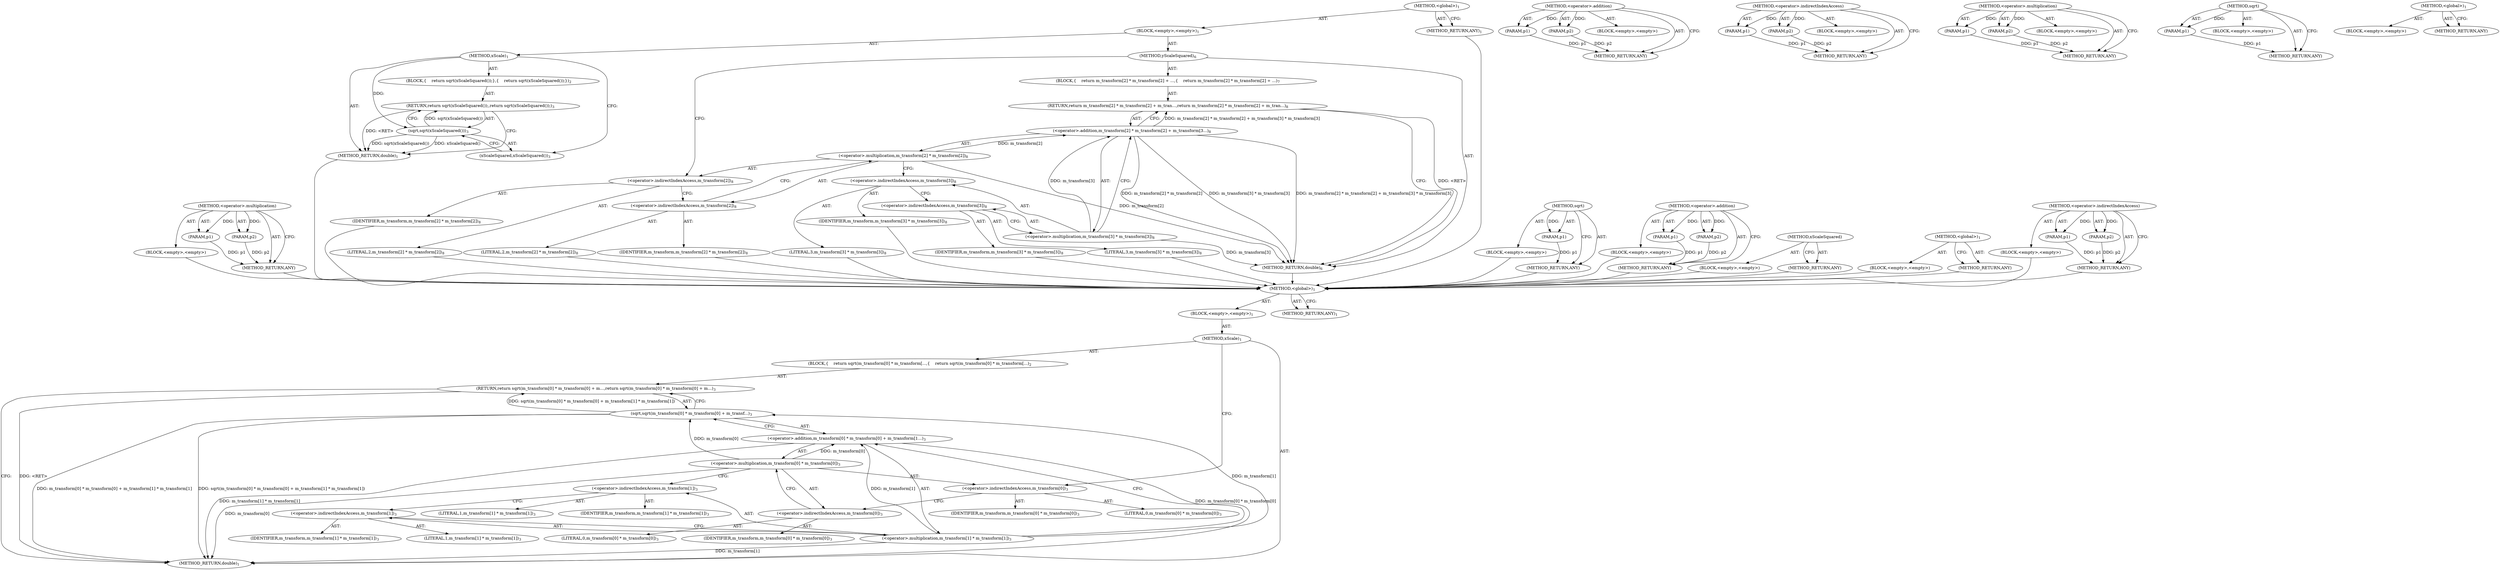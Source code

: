 digraph "&lt;operator&gt;.indirectIndexAccess" {
vulnerable_6 [label=<(METHOD,&lt;global&gt;)<SUB>1</SUB>>];
vulnerable_7 [label=<(BLOCK,&lt;empty&gt;,&lt;empty&gt;)<SUB>1</SUB>>];
vulnerable_8 [label=<(METHOD,xScale)<SUB>1</SUB>>];
vulnerable_9 [label=<(BLOCK,{
    return sqrt(m_transform[0] * m_transform[...,{
    return sqrt(m_transform[0] * m_transform[...)<SUB>2</SUB>>];
vulnerable_10 [label=<(RETURN,return sqrt(m_transform[0] * m_transform[0] + m...,return sqrt(m_transform[0] * m_transform[0] + m...)<SUB>3</SUB>>];
vulnerable_11 [label=<(sqrt,sqrt(m_transform[0] * m_transform[0] + m_transf...)<SUB>3</SUB>>];
vulnerable_12 [label=<(&lt;operator&gt;.addition,m_transform[0] * m_transform[0] + m_transform[1...)<SUB>3</SUB>>];
vulnerable_13 [label=<(&lt;operator&gt;.multiplication,m_transform[0] * m_transform[0])<SUB>3</SUB>>];
vulnerable_14 [label=<(&lt;operator&gt;.indirectIndexAccess,m_transform[0])<SUB>3</SUB>>];
vulnerable_15 [label=<(IDENTIFIER,m_transform,m_transform[0] * m_transform[0])<SUB>3</SUB>>];
vulnerable_16 [label=<(LITERAL,0,m_transform[0] * m_transform[0])<SUB>3</SUB>>];
vulnerable_17 [label=<(&lt;operator&gt;.indirectIndexAccess,m_transform[0])<SUB>3</SUB>>];
vulnerable_18 [label=<(IDENTIFIER,m_transform,m_transform[0] * m_transform[0])<SUB>3</SUB>>];
vulnerable_19 [label=<(LITERAL,0,m_transform[0] * m_transform[0])<SUB>3</SUB>>];
vulnerable_20 [label=<(&lt;operator&gt;.multiplication,m_transform[1] * m_transform[1])<SUB>3</SUB>>];
vulnerable_21 [label=<(&lt;operator&gt;.indirectIndexAccess,m_transform[1])<SUB>3</SUB>>];
vulnerable_22 [label=<(IDENTIFIER,m_transform,m_transform[1] * m_transform[1])<SUB>3</SUB>>];
vulnerable_23 [label=<(LITERAL,1,m_transform[1] * m_transform[1])<SUB>3</SUB>>];
vulnerable_24 [label=<(&lt;operator&gt;.indirectIndexAccess,m_transform[1])<SUB>3</SUB>>];
vulnerable_25 [label=<(IDENTIFIER,m_transform,m_transform[1] * m_transform[1])<SUB>3</SUB>>];
vulnerable_26 [label=<(LITERAL,1,m_transform[1] * m_transform[1])<SUB>3</SUB>>];
vulnerable_27 [label=<(METHOD_RETURN,double)<SUB>1</SUB>>];
vulnerable_29 [label=<(METHOD_RETURN,ANY)<SUB>1</SUB>>];
vulnerable_50 [label=<(METHOD,&lt;operator&gt;.addition)>];
vulnerable_51 [label=<(PARAM,p1)>];
vulnerable_52 [label=<(PARAM,p2)>];
vulnerable_53 [label=<(BLOCK,&lt;empty&gt;,&lt;empty&gt;)>];
vulnerable_54 [label=<(METHOD_RETURN,ANY)>];
vulnerable_60 [label=<(METHOD,&lt;operator&gt;.indirectIndexAccess)>];
vulnerable_61 [label=<(PARAM,p1)>];
vulnerable_62 [label=<(PARAM,p2)>];
vulnerable_63 [label=<(BLOCK,&lt;empty&gt;,&lt;empty&gt;)>];
vulnerable_64 [label=<(METHOD_RETURN,ANY)>];
vulnerable_55 [label=<(METHOD,&lt;operator&gt;.multiplication)>];
vulnerable_56 [label=<(PARAM,p1)>];
vulnerable_57 [label=<(PARAM,p2)>];
vulnerable_58 [label=<(BLOCK,&lt;empty&gt;,&lt;empty&gt;)>];
vulnerable_59 [label=<(METHOD_RETURN,ANY)>];
vulnerable_46 [label=<(METHOD,sqrt)>];
vulnerable_47 [label=<(PARAM,p1)>];
vulnerable_48 [label=<(BLOCK,&lt;empty&gt;,&lt;empty&gt;)>];
vulnerable_49 [label=<(METHOD_RETURN,ANY)>];
vulnerable_40 [label=<(METHOD,&lt;global&gt;)<SUB>1</SUB>>];
vulnerable_41 [label=<(BLOCK,&lt;empty&gt;,&lt;empty&gt;)>];
vulnerable_42 [label=<(METHOD_RETURN,ANY)>];
fixed_64 [label=<(METHOD,&lt;operator&gt;.multiplication)>];
fixed_65 [label=<(PARAM,p1)>];
fixed_66 [label=<(PARAM,p2)>];
fixed_67 [label=<(BLOCK,&lt;empty&gt;,&lt;empty&gt;)>];
fixed_68 [label=<(METHOD_RETURN,ANY)>];
fixed_6 [label=<(METHOD,&lt;global&gt;)<SUB>1</SUB>>];
fixed_7 [label=<(BLOCK,&lt;empty&gt;,&lt;empty&gt;)<SUB>1</SUB>>];
fixed_8 [label=<(METHOD,xScale)<SUB>1</SUB>>];
fixed_9 [label=<(BLOCK,{
    return sqrt(xScaleSquared());
},{
    return sqrt(xScaleSquared());
})<SUB>2</SUB>>];
fixed_10 [label=<(RETURN,return sqrt(xScaleSquared());,return sqrt(xScaleSquared());)<SUB>3</SUB>>];
fixed_11 [label=<(sqrt,sqrt(xScaleSquared()))<SUB>3</SUB>>];
fixed_12 [label=<(xScaleSquared,xScaleSquared())<SUB>3</SUB>>];
fixed_13 [label=<(METHOD_RETURN,double)<SUB>1</SUB>>];
fixed_15 [label=<(METHOD,yScaleSquared)<SUB>6</SUB>>];
fixed_16 [label=<(BLOCK,{
    return m_transform[2] * m_transform[2] + ...,{
    return m_transform[2] * m_transform[2] + ...)<SUB>7</SUB>>];
fixed_17 [label=<(RETURN,return m_transform[2] * m_transform[2] + m_tran...,return m_transform[2] * m_transform[2] + m_tran...)<SUB>8</SUB>>];
fixed_18 [label=<(&lt;operator&gt;.addition,m_transform[2] * m_transform[2] + m_transform[3...)<SUB>8</SUB>>];
fixed_19 [label=<(&lt;operator&gt;.multiplication,m_transform[2] * m_transform[2])<SUB>8</SUB>>];
fixed_20 [label=<(&lt;operator&gt;.indirectIndexAccess,m_transform[2])<SUB>8</SUB>>];
fixed_21 [label=<(IDENTIFIER,m_transform,m_transform[2] * m_transform[2])<SUB>8</SUB>>];
fixed_22 [label=<(LITERAL,2,m_transform[2] * m_transform[2])<SUB>8</SUB>>];
fixed_23 [label=<(&lt;operator&gt;.indirectIndexAccess,m_transform[2])<SUB>8</SUB>>];
fixed_24 [label=<(IDENTIFIER,m_transform,m_transform[2] * m_transform[2])<SUB>8</SUB>>];
fixed_25 [label=<(LITERAL,2,m_transform[2] * m_transform[2])<SUB>8</SUB>>];
fixed_26 [label=<(&lt;operator&gt;.multiplication,m_transform[3] * m_transform[3])<SUB>8</SUB>>];
fixed_27 [label=<(&lt;operator&gt;.indirectIndexAccess,m_transform[3])<SUB>8</SUB>>];
fixed_28 [label=<(IDENTIFIER,m_transform,m_transform[3] * m_transform[3])<SUB>8</SUB>>];
fixed_29 [label=<(LITERAL,3,m_transform[3] * m_transform[3])<SUB>8</SUB>>];
fixed_30 [label=<(&lt;operator&gt;.indirectIndexAccess,m_transform[3])<SUB>8</SUB>>];
fixed_31 [label=<(IDENTIFIER,m_transform,m_transform[3] * m_transform[3])<SUB>8</SUB>>];
fixed_32 [label=<(LITERAL,3,m_transform[3] * m_transform[3])<SUB>8</SUB>>];
fixed_33 [label=<(METHOD_RETURN,double)<SUB>6</SUB>>];
fixed_35 [label=<(METHOD_RETURN,ANY)<SUB>1</SUB>>];
fixed_52 [label=<(METHOD,sqrt)>];
fixed_53 [label=<(PARAM,p1)>];
fixed_54 [label=<(BLOCK,&lt;empty&gt;,&lt;empty&gt;)>];
fixed_55 [label=<(METHOD_RETURN,ANY)>];
fixed_59 [label=<(METHOD,&lt;operator&gt;.addition)>];
fixed_60 [label=<(PARAM,p1)>];
fixed_61 [label=<(PARAM,p2)>];
fixed_62 [label=<(BLOCK,&lt;empty&gt;,&lt;empty&gt;)>];
fixed_63 [label=<(METHOD_RETURN,ANY)>];
fixed_56 [label=<(METHOD,xScaleSquared)>];
fixed_57 [label=<(BLOCK,&lt;empty&gt;,&lt;empty&gt;)>];
fixed_58 [label=<(METHOD_RETURN,ANY)>];
fixed_46 [label=<(METHOD,&lt;global&gt;)<SUB>1</SUB>>];
fixed_47 [label=<(BLOCK,&lt;empty&gt;,&lt;empty&gt;)>];
fixed_48 [label=<(METHOD_RETURN,ANY)>];
fixed_69 [label=<(METHOD,&lt;operator&gt;.indirectIndexAccess)>];
fixed_70 [label=<(PARAM,p1)>];
fixed_71 [label=<(PARAM,p2)>];
fixed_72 [label=<(BLOCK,&lt;empty&gt;,&lt;empty&gt;)>];
fixed_73 [label=<(METHOD_RETURN,ANY)>];
vulnerable_6 -> vulnerable_7  [key=0, label="AST: "];
vulnerable_6 -> vulnerable_29  [key=0, label="AST: "];
vulnerable_6 -> vulnerable_29  [key=1, label="CFG: "];
vulnerable_7 -> vulnerable_8  [key=0, label="AST: "];
vulnerable_8 -> vulnerable_9  [key=0, label="AST: "];
vulnerable_8 -> vulnerable_27  [key=0, label="AST: "];
vulnerable_8 -> vulnerable_14  [key=0, label="CFG: "];
vulnerable_9 -> vulnerable_10  [key=0, label="AST: "];
vulnerable_10 -> vulnerable_11  [key=0, label="AST: "];
vulnerable_10 -> vulnerable_27  [key=0, label="CFG: "];
vulnerable_10 -> vulnerable_27  [key=1, label="DDG: &lt;RET&gt;"];
vulnerable_11 -> vulnerable_12  [key=0, label="AST: "];
vulnerable_11 -> vulnerable_10  [key=0, label="CFG: "];
vulnerable_11 -> vulnerable_10  [key=1, label="DDG: sqrt(m_transform[0] * m_transform[0] + m_transform[1] * m_transform[1])"];
vulnerable_11 -> vulnerable_27  [key=0, label="DDG: m_transform[0] * m_transform[0] + m_transform[1] * m_transform[1]"];
vulnerable_11 -> vulnerable_27  [key=1, label="DDG: sqrt(m_transform[0] * m_transform[0] + m_transform[1] * m_transform[1])"];
vulnerable_12 -> vulnerable_13  [key=0, label="AST: "];
vulnerable_12 -> vulnerable_20  [key=0, label="AST: "];
vulnerable_12 -> vulnerable_11  [key=0, label="CFG: "];
vulnerable_12 -> vulnerable_27  [key=0, label="DDG: m_transform[0] * m_transform[0]"];
vulnerable_12 -> vulnerable_27  [key=1, label="DDG: m_transform[1] * m_transform[1]"];
vulnerable_13 -> vulnerable_14  [key=0, label="AST: "];
vulnerable_13 -> vulnerable_17  [key=0, label="AST: "];
vulnerable_13 -> vulnerable_21  [key=0, label="CFG: "];
vulnerable_13 -> vulnerable_27  [key=0, label="DDG: m_transform[0]"];
vulnerable_13 -> vulnerable_11  [key=0, label="DDG: m_transform[0]"];
vulnerable_13 -> vulnerable_12  [key=0, label="DDG: m_transform[0]"];
vulnerable_14 -> vulnerable_15  [key=0, label="AST: "];
vulnerable_14 -> vulnerable_16  [key=0, label="AST: "];
vulnerable_14 -> vulnerable_17  [key=0, label="CFG: "];
vulnerable_17 -> vulnerable_18  [key=0, label="AST: "];
vulnerable_17 -> vulnerable_19  [key=0, label="AST: "];
vulnerable_17 -> vulnerable_13  [key=0, label="CFG: "];
vulnerable_20 -> vulnerable_21  [key=0, label="AST: "];
vulnerable_20 -> vulnerable_24  [key=0, label="AST: "];
vulnerable_20 -> vulnerable_12  [key=0, label="CFG: "];
vulnerable_20 -> vulnerable_12  [key=1, label="DDG: m_transform[1]"];
vulnerable_20 -> vulnerable_27  [key=0, label="DDG: m_transform[1]"];
vulnerable_20 -> vulnerable_11  [key=0, label="DDG: m_transform[1]"];
vulnerable_21 -> vulnerable_22  [key=0, label="AST: "];
vulnerable_21 -> vulnerable_23  [key=0, label="AST: "];
vulnerable_21 -> vulnerable_24  [key=0, label="CFG: "];
vulnerable_24 -> vulnerable_25  [key=0, label="AST: "];
vulnerable_24 -> vulnerable_26  [key=0, label="AST: "];
vulnerable_24 -> vulnerable_20  [key=0, label="CFG: "];
vulnerable_50 -> vulnerable_51  [key=0, label="AST: "];
vulnerable_50 -> vulnerable_51  [key=1, label="DDG: "];
vulnerable_50 -> vulnerable_53  [key=0, label="AST: "];
vulnerable_50 -> vulnerable_52  [key=0, label="AST: "];
vulnerable_50 -> vulnerable_52  [key=1, label="DDG: "];
vulnerable_50 -> vulnerable_54  [key=0, label="AST: "];
vulnerable_50 -> vulnerable_54  [key=1, label="CFG: "];
vulnerable_51 -> vulnerable_54  [key=0, label="DDG: p1"];
vulnerable_52 -> vulnerable_54  [key=0, label="DDG: p2"];
vulnerable_60 -> vulnerable_61  [key=0, label="AST: "];
vulnerable_60 -> vulnerable_61  [key=1, label="DDG: "];
vulnerable_60 -> vulnerable_63  [key=0, label="AST: "];
vulnerable_60 -> vulnerable_62  [key=0, label="AST: "];
vulnerable_60 -> vulnerable_62  [key=1, label="DDG: "];
vulnerable_60 -> vulnerable_64  [key=0, label="AST: "];
vulnerable_60 -> vulnerable_64  [key=1, label="CFG: "];
vulnerable_61 -> vulnerable_64  [key=0, label="DDG: p1"];
vulnerable_62 -> vulnerable_64  [key=0, label="DDG: p2"];
vulnerable_55 -> vulnerable_56  [key=0, label="AST: "];
vulnerable_55 -> vulnerable_56  [key=1, label="DDG: "];
vulnerable_55 -> vulnerable_58  [key=0, label="AST: "];
vulnerable_55 -> vulnerable_57  [key=0, label="AST: "];
vulnerable_55 -> vulnerable_57  [key=1, label="DDG: "];
vulnerable_55 -> vulnerable_59  [key=0, label="AST: "];
vulnerable_55 -> vulnerable_59  [key=1, label="CFG: "];
vulnerable_56 -> vulnerable_59  [key=0, label="DDG: p1"];
vulnerable_57 -> vulnerable_59  [key=0, label="DDG: p2"];
vulnerable_46 -> vulnerable_47  [key=0, label="AST: "];
vulnerable_46 -> vulnerable_47  [key=1, label="DDG: "];
vulnerable_46 -> vulnerable_48  [key=0, label="AST: "];
vulnerable_46 -> vulnerable_49  [key=0, label="AST: "];
vulnerable_46 -> vulnerable_49  [key=1, label="CFG: "];
vulnerable_47 -> vulnerable_49  [key=0, label="DDG: p1"];
vulnerable_40 -> vulnerable_41  [key=0, label="AST: "];
vulnerable_40 -> vulnerable_42  [key=0, label="AST: "];
vulnerable_40 -> vulnerable_42  [key=1, label="CFG: "];
fixed_64 -> fixed_65  [key=0, label="AST: "];
fixed_64 -> fixed_65  [key=1, label="DDG: "];
fixed_64 -> fixed_67  [key=0, label="AST: "];
fixed_64 -> fixed_66  [key=0, label="AST: "];
fixed_64 -> fixed_66  [key=1, label="DDG: "];
fixed_64 -> fixed_68  [key=0, label="AST: "];
fixed_64 -> fixed_68  [key=1, label="CFG: "];
fixed_65 -> fixed_68  [key=0, label="DDG: p1"];
fixed_66 -> fixed_68  [key=0, label="DDG: p2"];
fixed_67 -> vulnerable_6  [key=0];
fixed_68 -> vulnerable_6  [key=0];
fixed_6 -> fixed_7  [key=0, label="AST: "];
fixed_6 -> fixed_35  [key=0, label="AST: "];
fixed_6 -> fixed_35  [key=1, label="CFG: "];
fixed_7 -> fixed_8  [key=0, label="AST: "];
fixed_7 -> fixed_15  [key=0, label="AST: "];
fixed_8 -> fixed_9  [key=0, label="AST: "];
fixed_8 -> fixed_13  [key=0, label="AST: "];
fixed_8 -> fixed_12  [key=0, label="CFG: "];
fixed_8 -> fixed_11  [key=0, label="DDG: "];
fixed_9 -> fixed_10  [key=0, label="AST: "];
fixed_10 -> fixed_11  [key=0, label="AST: "];
fixed_10 -> fixed_13  [key=0, label="CFG: "];
fixed_10 -> fixed_13  [key=1, label="DDG: &lt;RET&gt;"];
fixed_11 -> fixed_12  [key=0, label="AST: "];
fixed_11 -> fixed_10  [key=0, label="CFG: "];
fixed_11 -> fixed_10  [key=1, label="DDG: sqrt(xScaleSquared())"];
fixed_11 -> fixed_13  [key=0, label="DDG: xScaleSquared()"];
fixed_11 -> fixed_13  [key=1, label="DDG: sqrt(xScaleSquared())"];
fixed_12 -> fixed_11  [key=0, label="CFG: "];
fixed_13 -> vulnerable_6  [key=0];
fixed_15 -> fixed_16  [key=0, label="AST: "];
fixed_15 -> fixed_33  [key=0, label="AST: "];
fixed_15 -> fixed_20  [key=0, label="CFG: "];
fixed_16 -> fixed_17  [key=0, label="AST: "];
fixed_17 -> fixed_18  [key=0, label="AST: "];
fixed_17 -> fixed_33  [key=0, label="CFG: "];
fixed_17 -> fixed_33  [key=1, label="DDG: &lt;RET&gt;"];
fixed_18 -> fixed_19  [key=0, label="AST: "];
fixed_18 -> fixed_26  [key=0, label="AST: "];
fixed_18 -> fixed_17  [key=0, label="CFG: "];
fixed_18 -> fixed_17  [key=1, label="DDG: m_transform[2] * m_transform[2] + m_transform[3] * m_transform[3]"];
fixed_18 -> fixed_33  [key=0, label="DDG: m_transform[2] * m_transform[2]"];
fixed_18 -> fixed_33  [key=1, label="DDG: m_transform[3] * m_transform[3]"];
fixed_18 -> fixed_33  [key=2, label="DDG: m_transform[2] * m_transform[2] + m_transform[3] * m_transform[3]"];
fixed_19 -> fixed_20  [key=0, label="AST: "];
fixed_19 -> fixed_23  [key=0, label="AST: "];
fixed_19 -> fixed_27  [key=0, label="CFG: "];
fixed_19 -> fixed_33  [key=0, label="DDG: m_transform[2]"];
fixed_19 -> fixed_18  [key=0, label="DDG: m_transform[2]"];
fixed_20 -> fixed_21  [key=0, label="AST: "];
fixed_20 -> fixed_22  [key=0, label="AST: "];
fixed_20 -> fixed_23  [key=0, label="CFG: "];
fixed_21 -> vulnerable_6  [key=0];
fixed_22 -> vulnerable_6  [key=0];
fixed_23 -> fixed_24  [key=0, label="AST: "];
fixed_23 -> fixed_25  [key=0, label="AST: "];
fixed_23 -> fixed_19  [key=0, label="CFG: "];
fixed_24 -> vulnerable_6  [key=0];
fixed_25 -> vulnerable_6  [key=0];
fixed_26 -> fixed_27  [key=0, label="AST: "];
fixed_26 -> fixed_30  [key=0, label="AST: "];
fixed_26 -> fixed_18  [key=0, label="CFG: "];
fixed_26 -> fixed_18  [key=1, label="DDG: m_transform[3]"];
fixed_26 -> fixed_33  [key=0, label="DDG: m_transform[3]"];
fixed_27 -> fixed_28  [key=0, label="AST: "];
fixed_27 -> fixed_29  [key=0, label="AST: "];
fixed_27 -> fixed_30  [key=0, label="CFG: "];
fixed_28 -> vulnerable_6  [key=0];
fixed_29 -> vulnerable_6  [key=0];
fixed_30 -> fixed_31  [key=0, label="AST: "];
fixed_30 -> fixed_32  [key=0, label="AST: "];
fixed_30 -> fixed_26  [key=0, label="CFG: "];
fixed_31 -> vulnerable_6  [key=0];
fixed_32 -> vulnerable_6  [key=0];
fixed_33 -> vulnerable_6  [key=0];
fixed_35 -> vulnerable_6  [key=0];
fixed_52 -> fixed_53  [key=0, label="AST: "];
fixed_52 -> fixed_53  [key=1, label="DDG: "];
fixed_52 -> fixed_54  [key=0, label="AST: "];
fixed_52 -> fixed_55  [key=0, label="AST: "];
fixed_52 -> fixed_55  [key=1, label="CFG: "];
fixed_53 -> fixed_55  [key=0, label="DDG: p1"];
fixed_54 -> vulnerable_6  [key=0];
fixed_55 -> vulnerable_6  [key=0];
fixed_59 -> fixed_60  [key=0, label="AST: "];
fixed_59 -> fixed_60  [key=1, label="DDG: "];
fixed_59 -> fixed_62  [key=0, label="AST: "];
fixed_59 -> fixed_61  [key=0, label="AST: "];
fixed_59 -> fixed_61  [key=1, label="DDG: "];
fixed_59 -> fixed_63  [key=0, label="AST: "];
fixed_59 -> fixed_63  [key=1, label="CFG: "];
fixed_60 -> fixed_63  [key=0, label="DDG: p1"];
fixed_61 -> fixed_63  [key=0, label="DDG: p2"];
fixed_62 -> vulnerable_6  [key=0];
fixed_63 -> vulnerable_6  [key=0];
fixed_56 -> fixed_57  [key=0, label="AST: "];
fixed_56 -> fixed_58  [key=0, label="AST: "];
fixed_56 -> fixed_58  [key=1, label="CFG: "];
fixed_57 -> vulnerable_6  [key=0];
fixed_58 -> vulnerable_6  [key=0];
fixed_46 -> fixed_47  [key=0, label="AST: "];
fixed_46 -> fixed_48  [key=0, label="AST: "];
fixed_46 -> fixed_48  [key=1, label="CFG: "];
fixed_47 -> vulnerable_6  [key=0];
fixed_48 -> vulnerable_6  [key=0];
fixed_69 -> fixed_70  [key=0, label="AST: "];
fixed_69 -> fixed_70  [key=1, label="DDG: "];
fixed_69 -> fixed_72  [key=0, label="AST: "];
fixed_69 -> fixed_71  [key=0, label="AST: "];
fixed_69 -> fixed_71  [key=1, label="DDG: "];
fixed_69 -> fixed_73  [key=0, label="AST: "];
fixed_69 -> fixed_73  [key=1, label="CFG: "];
fixed_70 -> fixed_73  [key=0, label="DDG: p1"];
fixed_71 -> fixed_73  [key=0, label="DDG: p2"];
fixed_72 -> vulnerable_6  [key=0];
fixed_73 -> vulnerable_6  [key=0];
}
